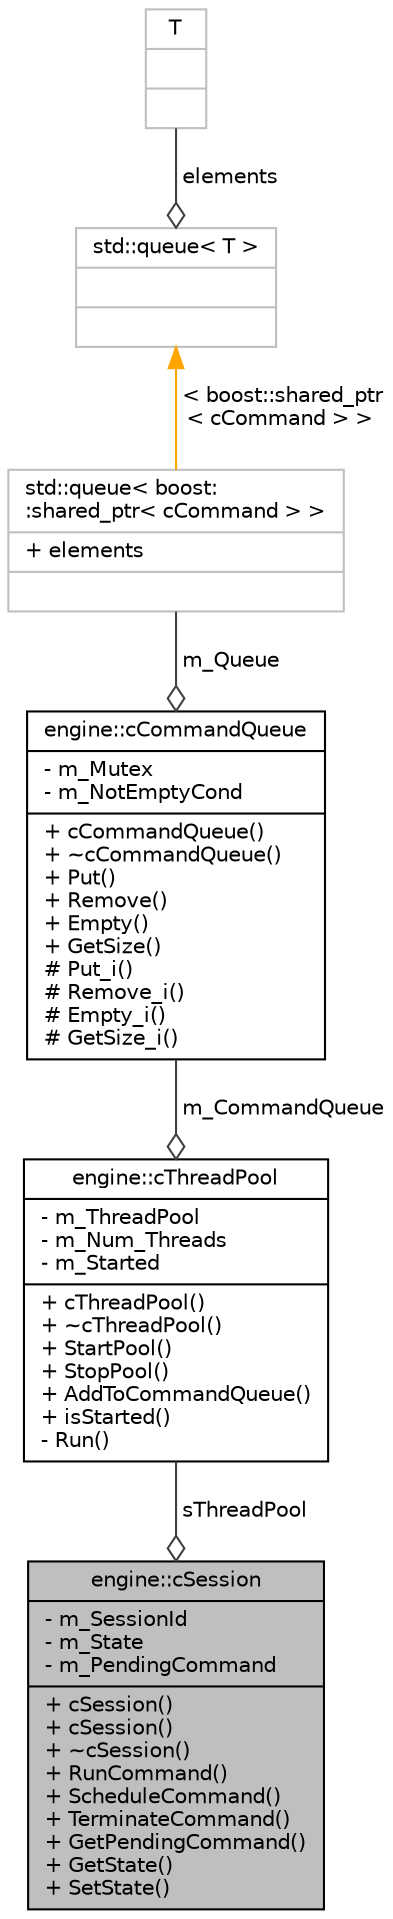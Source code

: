 digraph G
{
  edge [fontname="Helvetica",fontsize="10",labelfontname="Helvetica",labelfontsize="10"];
  node [fontname="Helvetica",fontsize="10",shape=record];
  Node1 [label="{engine::cSession\n|- m_SessionId\l- m_State\l- m_PendingCommand\l|+ cSession()\l+ cSession()\l+ ~cSession()\l+ RunCommand()\l+ ScheduleCommand()\l+ TerminateCommand()\l+ GetPendingCommand()\l+ GetState()\l+ SetState()\l}",height=0.2,width=0.4,color="black", fillcolor="grey75", style="filled" fontcolor="black"];
  Node2 -> Node1 [color="grey25",fontsize="10",style="solid",label=" sThreadPool" ,arrowhead="odiamond",fontname="Helvetica"];
  Node2 [label="{engine::cThreadPool\n|- m_ThreadPool\l- m_Num_Threads\l- m_Started\l|+ cThreadPool()\l+ ~cThreadPool()\l+ StartPool()\l+ StopPool()\l+ AddToCommandQueue()\l+ isStarted()\l- Run()\l}",height=0.2,width=0.4,color="black", fillcolor="white", style="filled",URL="$classengine_1_1cThreadPool.html"];
  Node3 -> Node2 [color="grey25",fontsize="10",style="solid",label=" m_CommandQueue" ,arrowhead="odiamond",fontname="Helvetica"];
  Node3 [label="{engine::cCommandQueue\n|- m_Mutex\l- m_NotEmptyCond\l|+ cCommandQueue()\l+ ~cCommandQueue()\l+ Put()\l+ Remove()\l+ Empty()\l+ GetSize()\l# Put_i()\l# Remove_i()\l# Empty_i()\l# GetSize_i()\l}",height=0.2,width=0.4,color="black", fillcolor="white", style="filled",URL="$classengine_1_1cCommandQueue.html"];
  Node4 -> Node3 [color="grey25",fontsize="10",style="solid",label=" m_Queue" ,arrowhead="odiamond",fontname="Helvetica"];
  Node4 [label="{std::queue\< boost:\l:shared_ptr\< cCommand \> \>\n|+ elements\l|}",height=0.2,width=0.4,color="grey75", fillcolor="white", style="filled"];
  Node5 -> Node4 [dir="back",color="orange",fontsize="10",style="solid",label=" \< boost::shared_ptr\l\< cCommand \> \>" ,fontname="Helvetica"];
  Node5 [label="{std::queue\< T \>\n||}",height=0.2,width=0.4,color="grey75", fillcolor="white", style="filled",tooltip="STL class."];
  Node6 -> Node5 [color="grey25",fontsize="10",style="solid",label=" elements" ,arrowhead="odiamond",fontname="Helvetica"];
  Node6 [label="{T\n||}",height=0.2,width=0.4,color="grey75", fillcolor="white", style="filled"];
}
